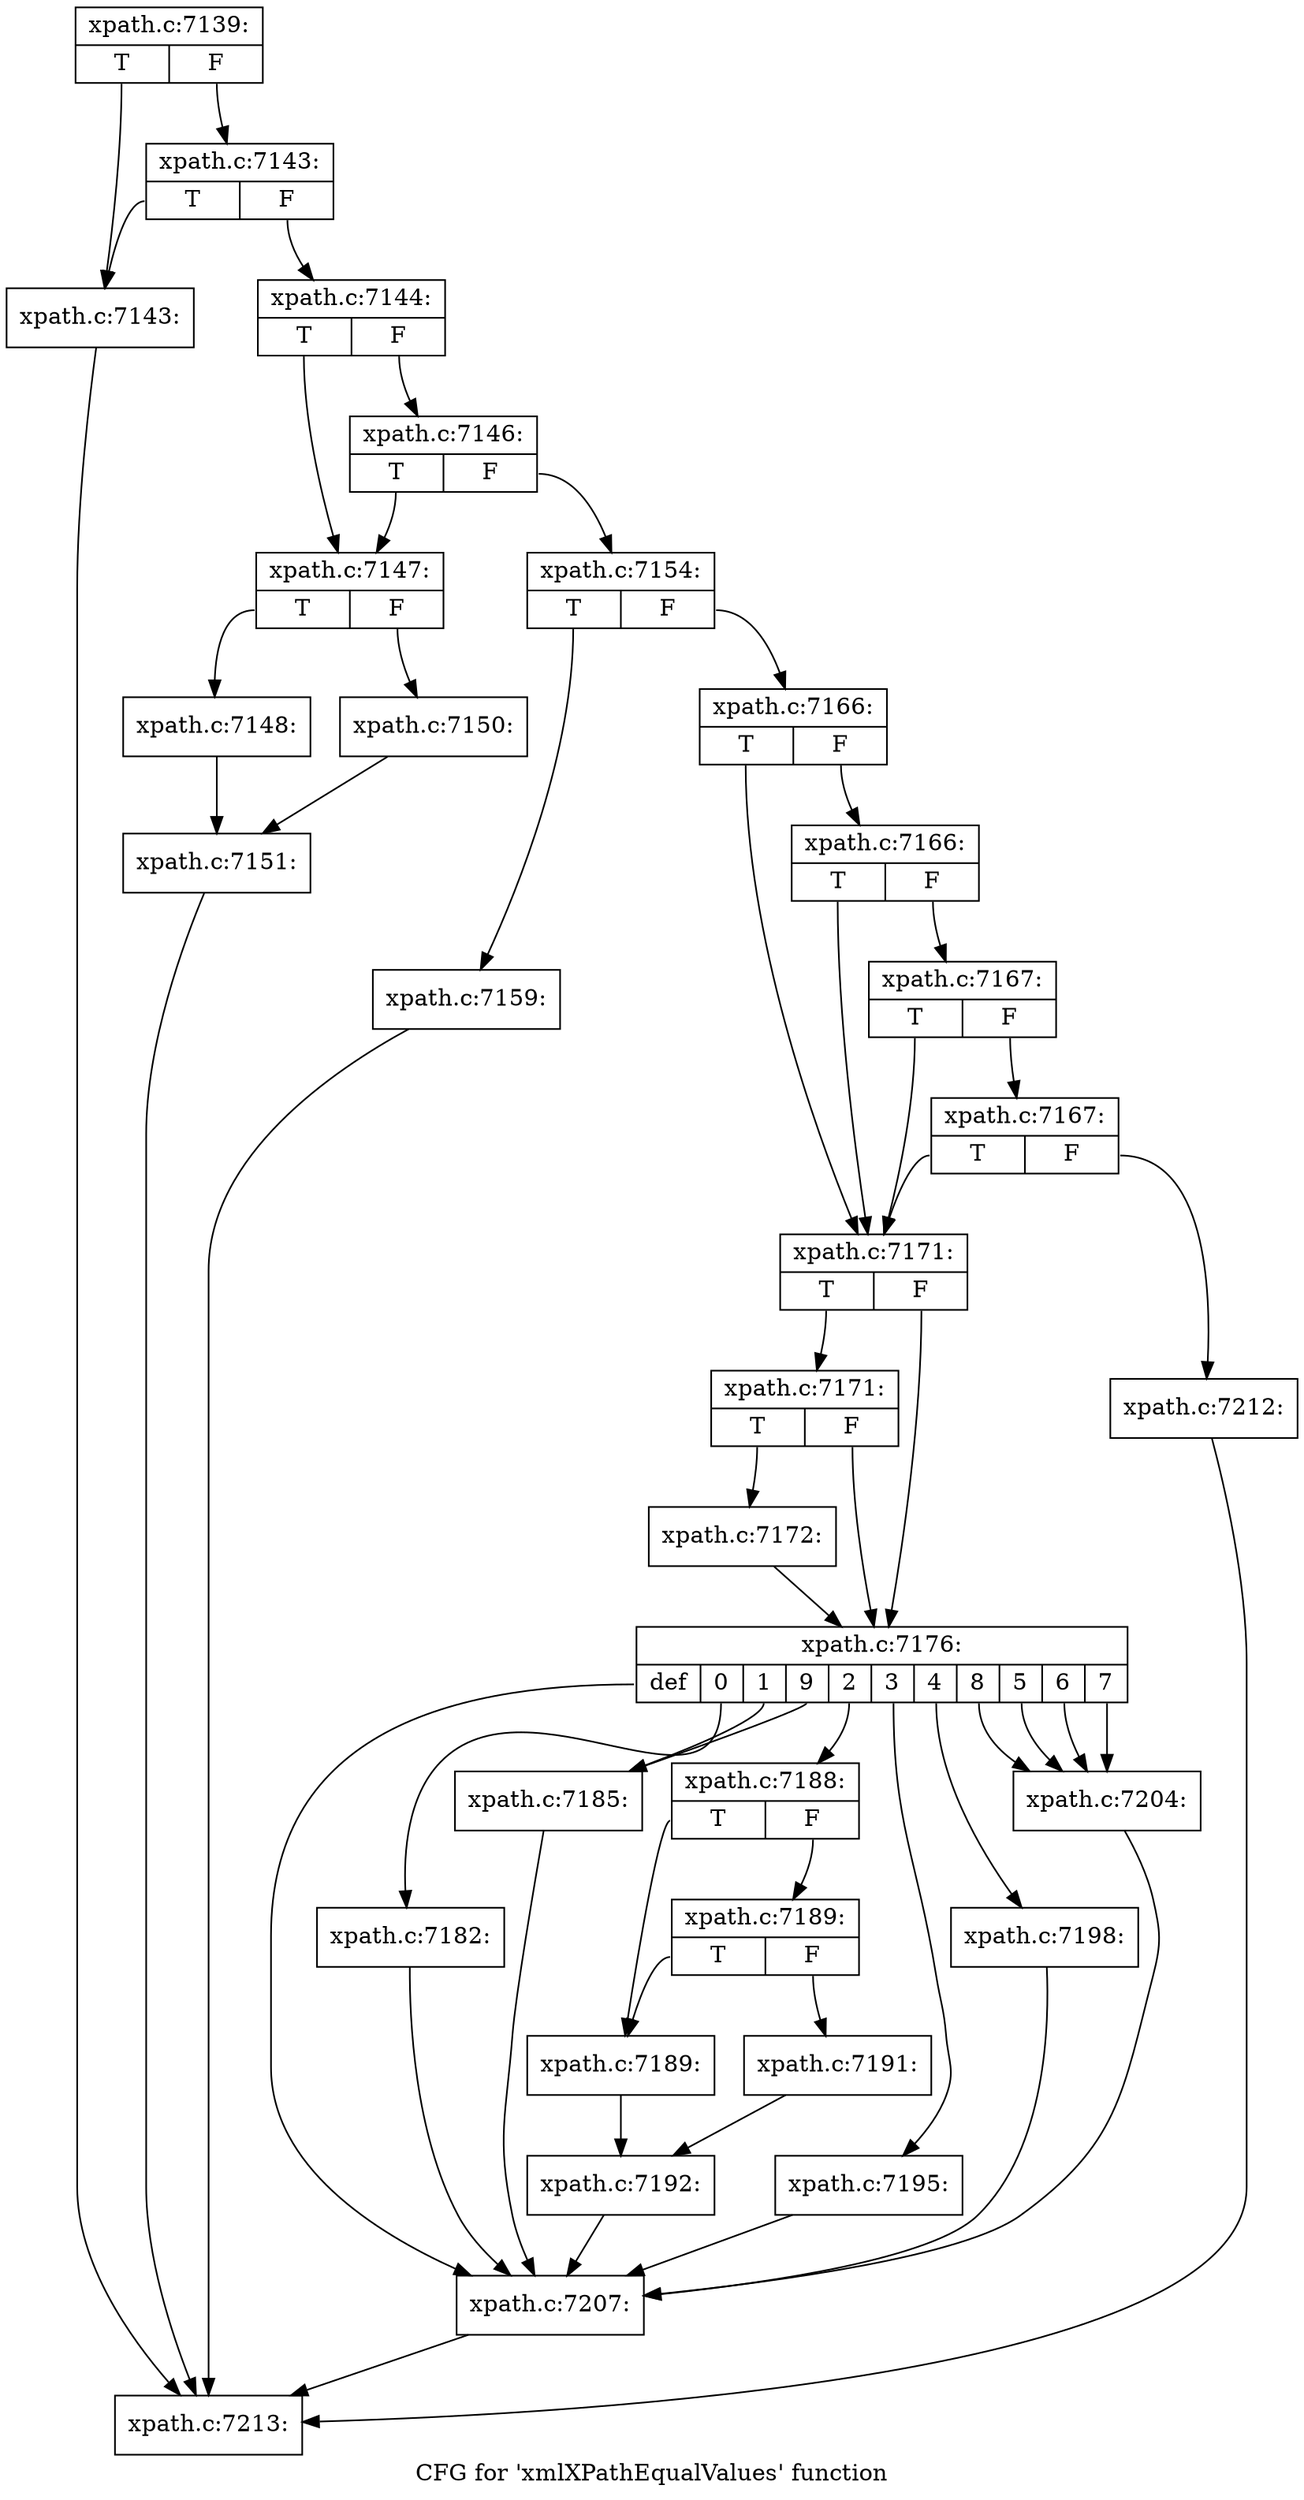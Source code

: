 digraph "CFG for 'xmlXPathEqualValues' function" {
	label="CFG for 'xmlXPathEqualValues' function";

	Node0x4922660 [shape=record,label="{xpath.c:7139:|{<s0>T|<s1>F}}"];
	Node0x4922660:s0 -> Node0x4949e00;
	Node0x4922660:s1 -> Node0x4949ea0;
	Node0x4949ea0 [shape=record,label="{xpath.c:7143:|{<s0>T|<s1>F}}"];
	Node0x4949ea0:s0 -> Node0x4949e00;
	Node0x4949ea0:s1 -> Node0x4949e50;
	Node0x4949e00 [shape=record,label="{xpath.c:7143:}"];
	Node0x4949e00 -> Node0x4945050;
	Node0x4949e50 [shape=record,label="{xpath.c:7144:|{<s0>T|<s1>F}}"];
	Node0x4949e50:s0 -> Node0x494ab20;
	Node0x4949e50:s1 -> Node0x494abc0;
	Node0x494abc0 [shape=record,label="{xpath.c:7146:|{<s0>T|<s1>F}}"];
	Node0x494abc0:s0 -> Node0x494ab20;
	Node0x494abc0:s1 -> Node0x494ab70;
	Node0x494ab20 [shape=record,label="{xpath.c:7147:|{<s0>T|<s1>F}}"];
	Node0x494ab20:s0 -> Node0x494b1b0;
	Node0x494ab20:s1 -> Node0x494b250;
	Node0x494b1b0 [shape=record,label="{xpath.c:7148:}"];
	Node0x494b1b0 -> Node0x494b200;
	Node0x494b250 [shape=record,label="{xpath.c:7150:}"];
	Node0x494b250 -> Node0x494b200;
	Node0x494b200 [shape=record,label="{xpath.c:7151:}"];
	Node0x494b200 -> Node0x4945050;
	Node0x494ab70 [shape=record,label="{xpath.c:7154:|{<s0>T|<s1>F}}"];
	Node0x494ab70:s0 -> Node0x494bf50;
	Node0x494ab70:s1 -> Node0x494bfa0;
	Node0x494bf50 [shape=record,label="{xpath.c:7159:}"];
	Node0x494bf50 -> Node0x4945050;
	Node0x494bfa0 [shape=record,label="{xpath.c:7166:|{<s0>T|<s1>F}}"];
	Node0x494bfa0:s0 -> Node0x494c6b0;
	Node0x494bfa0:s1 -> Node0x494c850;
	Node0x494c850 [shape=record,label="{xpath.c:7166:|{<s0>T|<s1>F}}"];
	Node0x494c850:s0 -> Node0x494c6b0;
	Node0x494c850:s1 -> Node0x494c7d0;
	Node0x494c7d0 [shape=record,label="{xpath.c:7167:|{<s0>T|<s1>F}}"];
	Node0x494c7d0:s0 -> Node0x494c6b0;
	Node0x494c7d0:s1 -> Node0x494c750;
	Node0x494c750 [shape=record,label="{xpath.c:7167:|{<s0>T|<s1>F}}"];
	Node0x494c750:s0 -> Node0x494c6b0;
	Node0x494c750:s1 -> Node0x494c700;
	Node0x494c6b0 [shape=record,label="{xpath.c:7171:|{<s0>T|<s1>F}}"];
	Node0x494c6b0:s0 -> Node0x494d7a0;
	Node0x494c6b0:s1 -> Node0x494d750;
	Node0x494d7a0 [shape=record,label="{xpath.c:7171:|{<s0>T|<s1>F}}"];
	Node0x494d7a0:s0 -> Node0x494d700;
	Node0x494d7a0:s1 -> Node0x494d750;
	Node0x494d700 [shape=record,label="{xpath.c:7172:}"];
	Node0x494d700 -> Node0x494d750;
	Node0x494d750 [shape=record,label="{xpath.c:7176:|{<s0>def|<s1>0|<s2>1|<s3>9|<s4>2|<s5>3|<s6>4|<s7>8|<s8>5|<s9>6|<s10>7}}"];
	Node0x494d750:s0 -> Node0x494e430;
	Node0x494d750:s1 -> Node0x494e980;
	Node0x494d750:s2 -> Node0x494ea60;
	Node0x494d750:s3 -> Node0x494ea60;
	Node0x494d750:s4 -> Node0x494f620;
	Node0x494d750:s5 -> Node0x49509a0;
	Node0x494d750:s6 -> Node0x4950eb0;
	Node0x494d750:s7 -> Node0x49510e0;
	Node0x494d750:s8 -> Node0x49510e0;
	Node0x494d750:s9 -> Node0x49510e0;
	Node0x494d750:s10 -> Node0x49510e0;
	Node0x494e980 [shape=record,label="{xpath.c:7182:}"];
	Node0x494e980 -> Node0x494e430;
	Node0x494ea60 [shape=record,label="{xpath.c:7185:}"];
	Node0x494ea60 -> Node0x494e430;
	Node0x494f620 [shape=record,label="{xpath.c:7188:|{<s0>T|<s1>F}}"];
	Node0x494f620:s0 -> Node0x494f950;
	Node0x494f620:s1 -> Node0x494fb90;
	Node0x494fb90 [shape=record,label="{xpath.c:7189:|{<s0>T|<s1>F}}"];
	Node0x494fb90:s0 -> Node0x494f950;
	Node0x494fb90:s1 -> Node0x494fb40;
	Node0x494f950 [shape=record,label="{xpath.c:7189:}"];
	Node0x494f950 -> Node0x494f900;
	Node0x494fb40 [shape=record,label="{xpath.c:7191:}"];
	Node0x494fb40 -> Node0x494f900;
	Node0x494f900 [shape=record,label="{xpath.c:7192:}"];
	Node0x494f900 -> Node0x494e430;
	Node0x49509a0 [shape=record,label="{xpath.c:7195:}"];
	Node0x49509a0 -> Node0x494e430;
	Node0x4950eb0 [shape=record,label="{xpath.c:7198:}"];
	Node0x4950eb0 -> Node0x494e430;
	Node0x49510e0 [shape=record,label="{xpath.c:7204:}"];
	Node0x49510e0 -> Node0x494e430;
	Node0x494e430 [shape=record,label="{xpath.c:7207:}"];
	Node0x494e430 -> Node0x4945050;
	Node0x494c700 [shape=record,label="{xpath.c:7212:}"];
	Node0x494c700 -> Node0x4945050;
	Node0x4945050 [shape=record,label="{xpath.c:7213:}"];
}
